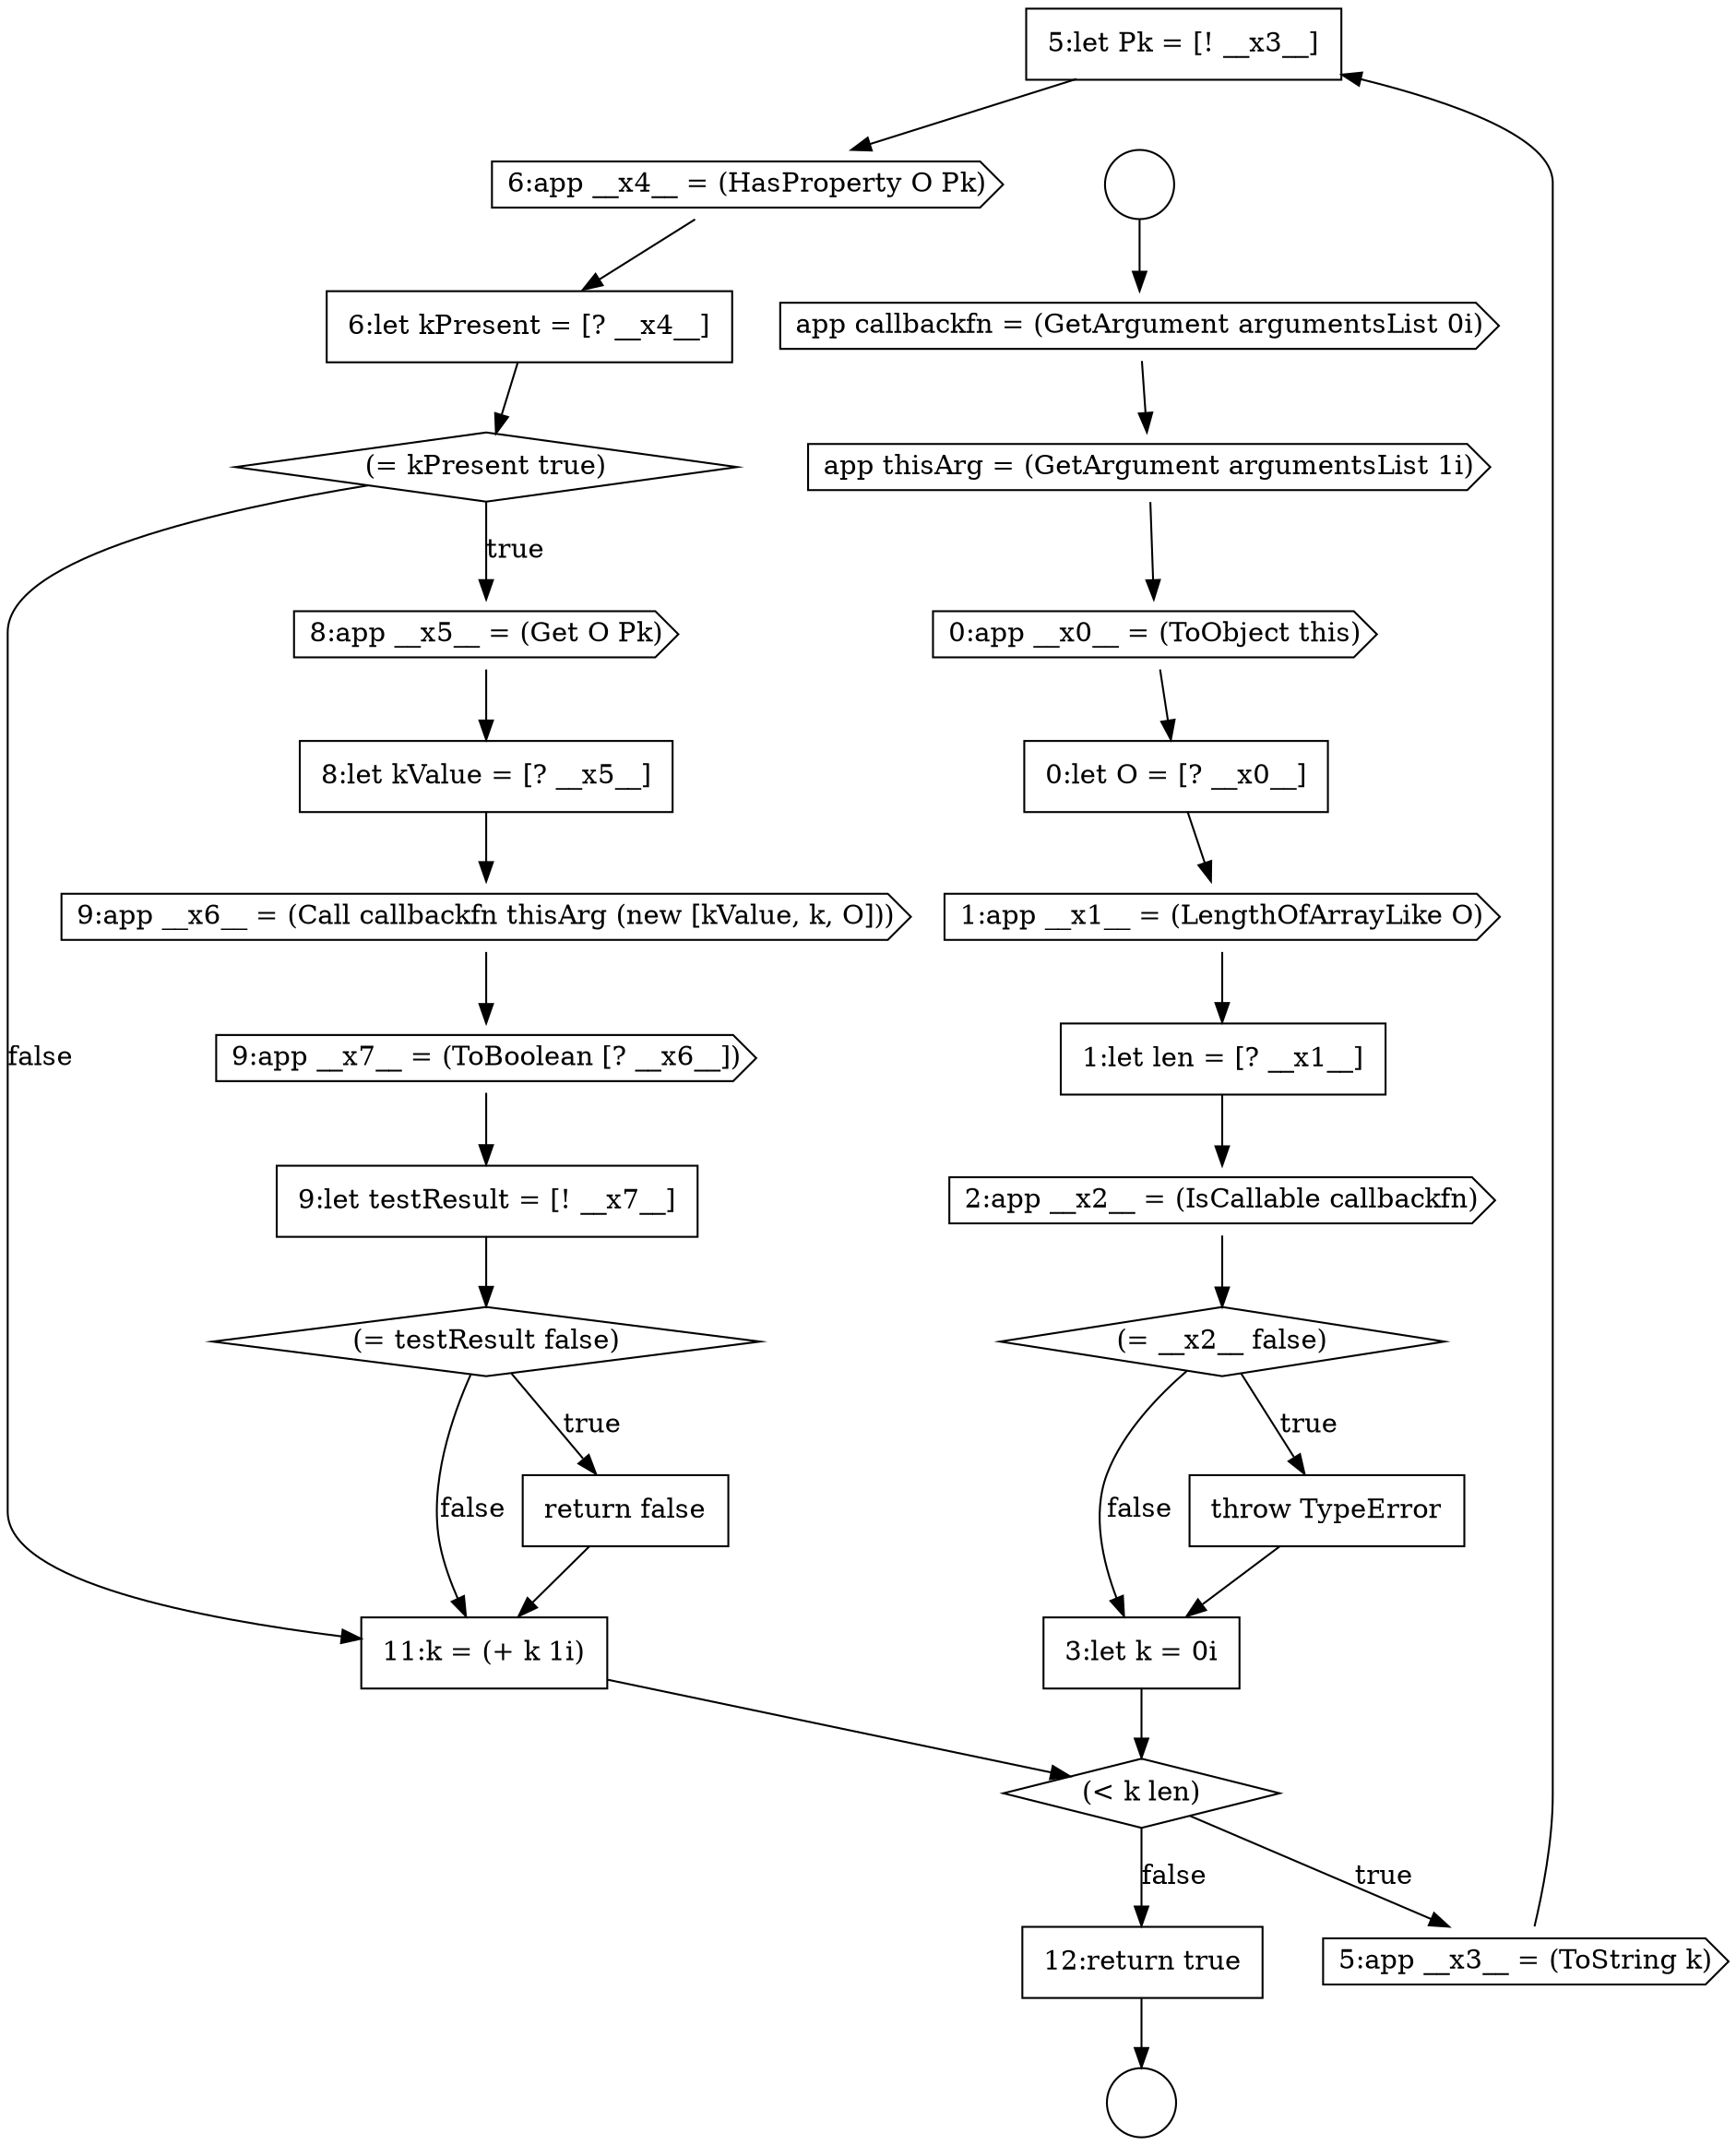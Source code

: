 digraph {
  node15885 [shape=none, margin=0, label=<<font color="black">
    <table border="0" cellborder="1" cellspacing="0" cellpadding="10">
      <tr><td align="left">5:let Pk = [! __x3__]</td></tr>
    </table>
  </font>> color="black" fillcolor="white" style=filled]
  node15881 [shape=none, margin=0, label=<<font color="black">
    <table border="0" cellborder="1" cellspacing="0" cellpadding="10">
      <tr><td align="left">throw TypeError</td></tr>
    </table>
  </font>> color="black" fillcolor="white" style=filled]
  node15873 [shape=cds, label=<<font color="black">app callbackfn = (GetArgument argumentsList 0i)</font>> color="black" fillcolor="white" style=filled]
  node15892 [shape=cds, label=<<font color="black">9:app __x7__ = (ToBoolean [? __x6__])</font>> color="black" fillcolor="white" style=filled]
  node15886 [shape=cds, label=<<font color="black">6:app __x4__ = (HasProperty O Pk)</font>> color="black" fillcolor="white" style=filled]
  node15896 [shape=none, margin=0, label=<<font color="black">
    <table border="0" cellborder="1" cellspacing="0" cellpadding="10">
      <tr><td align="left">11:k = (+ k 1i)</td></tr>
    </table>
  </font>> color="black" fillcolor="white" style=filled]
  node15877 [shape=cds, label=<<font color="black">1:app __x1__ = (LengthOfArrayLike O)</font>> color="black" fillcolor="white" style=filled]
  node15895 [shape=none, margin=0, label=<<font color="black">
    <table border="0" cellborder="1" cellspacing="0" cellpadding="10">
      <tr><td align="left">return false</td></tr>
    </table>
  </font>> color="black" fillcolor="white" style=filled]
  node15871 [shape=circle label=" " color="black" fillcolor="white" style=filled]
  node15890 [shape=none, margin=0, label=<<font color="black">
    <table border="0" cellborder="1" cellspacing="0" cellpadding="10">
      <tr><td align="left">8:let kValue = [? __x5__]</td></tr>
    </table>
  </font>> color="black" fillcolor="white" style=filled]
  node15875 [shape=cds, label=<<font color="black">0:app __x0__ = (ToObject this)</font>> color="black" fillcolor="white" style=filled]
  node15894 [shape=diamond, label=<<font color="black">(= testResult false)</font>> color="black" fillcolor="white" style=filled]
  node15872 [shape=circle label=" " color="black" fillcolor="white" style=filled]
  node15874 [shape=cds, label=<<font color="black">app thisArg = (GetArgument argumentsList 1i)</font>> color="black" fillcolor="white" style=filled]
  node15889 [shape=cds, label=<<font color="black">8:app __x5__ = (Get O Pk)</font>> color="black" fillcolor="white" style=filled]
  node15878 [shape=none, margin=0, label=<<font color="black">
    <table border="0" cellborder="1" cellspacing="0" cellpadding="10">
      <tr><td align="left">1:let len = [? __x1__]</td></tr>
    </table>
  </font>> color="black" fillcolor="white" style=filled]
  node15893 [shape=none, margin=0, label=<<font color="black">
    <table border="0" cellborder="1" cellspacing="0" cellpadding="10">
      <tr><td align="left">9:let testResult = [! __x7__]</td></tr>
    </table>
  </font>> color="black" fillcolor="white" style=filled]
  node15882 [shape=none, margin=0, label=<<font color="black">
    <table border="0" cellborder="1" cellspacing="0" cellpadding="10">
      <tr><td align="left">3:let k = 0i</td></tr>
    </table>
  </font>> color="black" fillcolor="white" style=filled]
  node15897 [shape=none, margin=0, label=<<font color="black">
    <table border="0" cellborder="1" cellspacing="0" cellpadding="10">
      <tr><td align="left">12:return true</td></tr>
    </table>
  </font>> color="black" fillcolor="white" style=filled]
  node15876 [shape=none, margin=0, label=<<font color="black">
    <table border="0" cellborder="1" cellspacing="0" cellpadding="10">
      <tr><td align="left">0:let O = [? __x0__]</td></tr>
    </table>
  </font>> color="black" fillcolor="white" style=filled]
  node15887 [shape=none, margin=0, label=<<font color="black">
    <table border="0" cellborder="1" cellspacing="0" cellpadding="10">
      <tr><td align="left">6:let kPresent = [? __x4__]</td></tr>
    </table>
  </font>> color="black" fillcolor="white" style=filled]
  node15880 [shape=diamond, label=<<font color="black">(= __x2__ false)</font>> color="black" fillcolor="white" style=filled]
  node15891 [shape=cds, label=<<font color="black">9:app __x6__ = (Call callbackfn thisArg (new [kValue, k, O]))</font>> color="black" fillcolor="white" style=filled]
  node15883 [shape=diamond, label=<<font color="black">(&lt; k len)</font>> color="black" fillcolor="white" style=filled]
  node15888 [shape=diamond, label=<<font color="black">(= kPresent true)</font>> color="black" fillcolor="white" style=filled]
  node15884 [shape=cds, label=<<font color="black">5:app __x3__ = (ToString k)</font>> color="black" fillcolor="white" style=filled]
  node15879 [shape=cds, label=<<font color="black">2:app __x2__ = (IsCallable callbackfn)</font>> color="black" fillcolor="white" style=filled]
  node15896 -> node15883 [ color="black"]
  node15873 -> node15874 [ color="black"]
  node15871 -> node15873 [ color="black"]
  node15876 -> node15877 [ color="black"]
  node15877 -> node15878 [ color="black"]
  node15878 -> node15879 [ color="black"]
  node15883 -> node15884 [label=<<font color="black">true</font>> color="black"]
  node15883 -> node15897 [label=<<font color="black">false</font>> color="black"]
  node15874 -> node15875 [ color="black"]
  node15884 -> node15885 [ color="black"]
  node15895 -> node15896 [ color="black"]
  node15888 -> node15889 [label=<<font color="black">true</font>> color="black"]
  node15888 -> node15896 [label=<<font color="black">false</font>> color="black"]
  node15886 -> node15887 [ color="black"]
  node15880 -> node15881 [label=<<font color="black">true</font>> color="black"]
  node15880 -> node15882 [label=<<font color="black">false</font>> color="black"]
  node15894 -> node15895 [label=<<font color="black">true</font>> color="black"]
  node15894 -> node15896 [label=<<font color="black">false</font>> color="black"]
  node15879 -> node15880 [ color="black"]
  node15892 -> node15893 [ color="black"]
  node15897 -> node15872 [ color="black"]
  node15891 -> node15892 [ color="black"]
  node15893 -> node15894 [ color="black"]
  node15875 -> node15876 [ color="black"]
  node15881 -> node15882 [ color="black"]
  node15890 -> node15891 [ color="black"]
  node15887 -> node15888 [ color="black"]
  node15882 -> node15883 [ color="black"]
  node15885 -> node15886 [ color="black"]
  node15889 -> node15890 [ color="black"]
}
